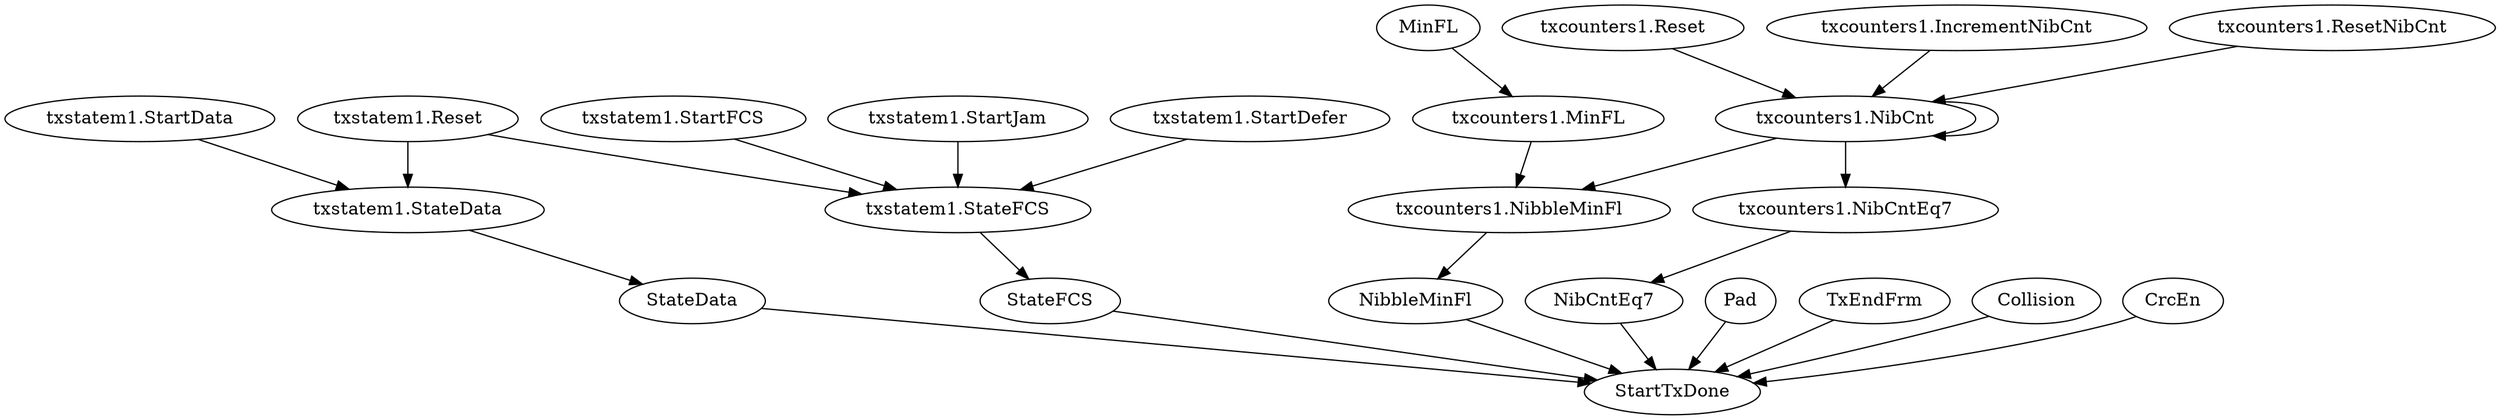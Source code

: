digraph "" {
	StateFCS	 [complexity=10,
		importance=0.0119567754938,
		rank=0.00119567754938];
	StartTxDone	 [complexity=0,
		importance=0.00727376131327,
		rank=0.0];
	StateFCS -> StartTxDone;
	"txcounters1.NibCnt"	 [complexity=15,
		importance=0.0571984011557,
		rank=0.00381322674371];
	"txcounters1.NibCnt" -> "txcounters1.NibCnt";
	"txcounters1.NibCntEq7"	 [complexity=10,
		importance=0.0151253602276,
		rank=0.00151253602276];
	"txcounters1.NibCnt" -> "txcounters1.NibCntEq7";
	"txcounters1.NibbleMinFl"	 [complexity=10,
		importance=0.0193151965389,
		rank=0.00193151965389];
	"txcounters1.NibCnt" -> "txcounters1.NibbleMinFl";
	"txstatem1.StateData"	 [complexity=10,
		importance=0.0149072099526,
		rank=0.00149072099526];
	StateData	 [complexity=10,
		importance=0.0104750330348,
		rank=0.00104750330348];
	"txstatem1.StateData" -> StateData;
	"txcounters1.MinFL"	 [complexity=13,
		importance=0.0235630419169,
		rank=0.00181254168592];
	"txcounters1.MinFL" -> "txcounters1.NibbleMinFl";
	NibCntEq7	 [complexity=10,
		importance=0.0111095838464,
		rank=0.00111095838464];
	"txcounters1.NibCntEq7" -> NibCntEq7;
	"txstatem1.StartFCS"	 [complexity=11,
		importance=0.028785009532,
		rank=0.00261681904836];
	"txstatem1.StateFCS"	 [complexity=10,
		importance=0.0193603685587,
		rank=0.00193603685587];
	"txstatem1.StartFCS" -> "txstatem1.StateFCS";
	Pad	 [complexity=10,
		importance=0.0101056454596,
		rank=0.00101056454596];
	Pad -> StartTxDone;
	"txcounters1.Reset"	 [complexity=16,
		importance=0.174463394312,
		rank=0.0109039621445];
	"txcounters1.Reset" -> "txcounters1.NibCnt";
	MinFL	 [complexity=13,
		importance=0.0263949260632,
		rank=0.00203037892794];
	MinFL -> "txcounters1.MinFL";
	StateData -> StartTxDone;
	TxEndFrm	 [complexity=10,
		importance=0.0101056454596,
		rank=0.00101056454596];
	TxEndFrm -> StartTxDone;
	Collision	 [complexity=10,
		importance=0.0101056454596,
		rank=0.00101056454596];
	Collision -> StartTxDone;
	"txstatem1.Reset"	 [complexity=11,
		importance=0.256290760038,
		rank=0.0232991600035];
	"txstatem1.Reset" -> "txstatem1.StateData";
	"txstatem1.Reset" -> "txstatem1.StateFCS";
	"txcounters1.IncrementNibCnt"	 [complexity=16,
		importance=0.0687614068291,
		rank=0.00429758792682];
	"txcounters1.IncrementNibCnt" -> "txcounters1.NibCnt";
	"txstatem1.StartJam"	 [complexity=12,
		importance=0.0489337117087,
		rank=0.00407780930906];
	"txstatem1.StartJam" -> "txstatem1.StateFCS";
	"txcounters1.ResetNibCnt"	 [complexity=16,
		importance=0.131725815318,
		rank=0.00823286345736];
	"txcounters1.ResetNibCnt" -> "txcounters1.NibCnt";
	CrcEn	 [complexity=10,
		importance=0.0101056454596,
		rank=0.00101056454596];
	CrcEn -> StartTxDone;
	NibCntEq7 -> StartTxDone;
	NibbleMinFl	 [complexity=10,
		importance=0.0131754781095,
		rank=0.00131754781095];
	"txcounters1.NibbleMinFl" -> NibbleMinFl;
	"txstatem1.StateFCS" -> StateFCS;
	"txstatem1.StartDefer"	 [complexity=12,
		importance=0.0632771358587,
		rank=0.0052730946549];
	"txstatem1.StartDefer" -> "txstatem1.StateFCS";
	NibbleMinFl -> StartTxDone;
	"txstatem1.StartData"	 [complexity=12,
		importance=0.0245130636154,
		rank=0.00204275530129];
	"txstatem1.StartData" -> "txstatem1.StateData";
}

